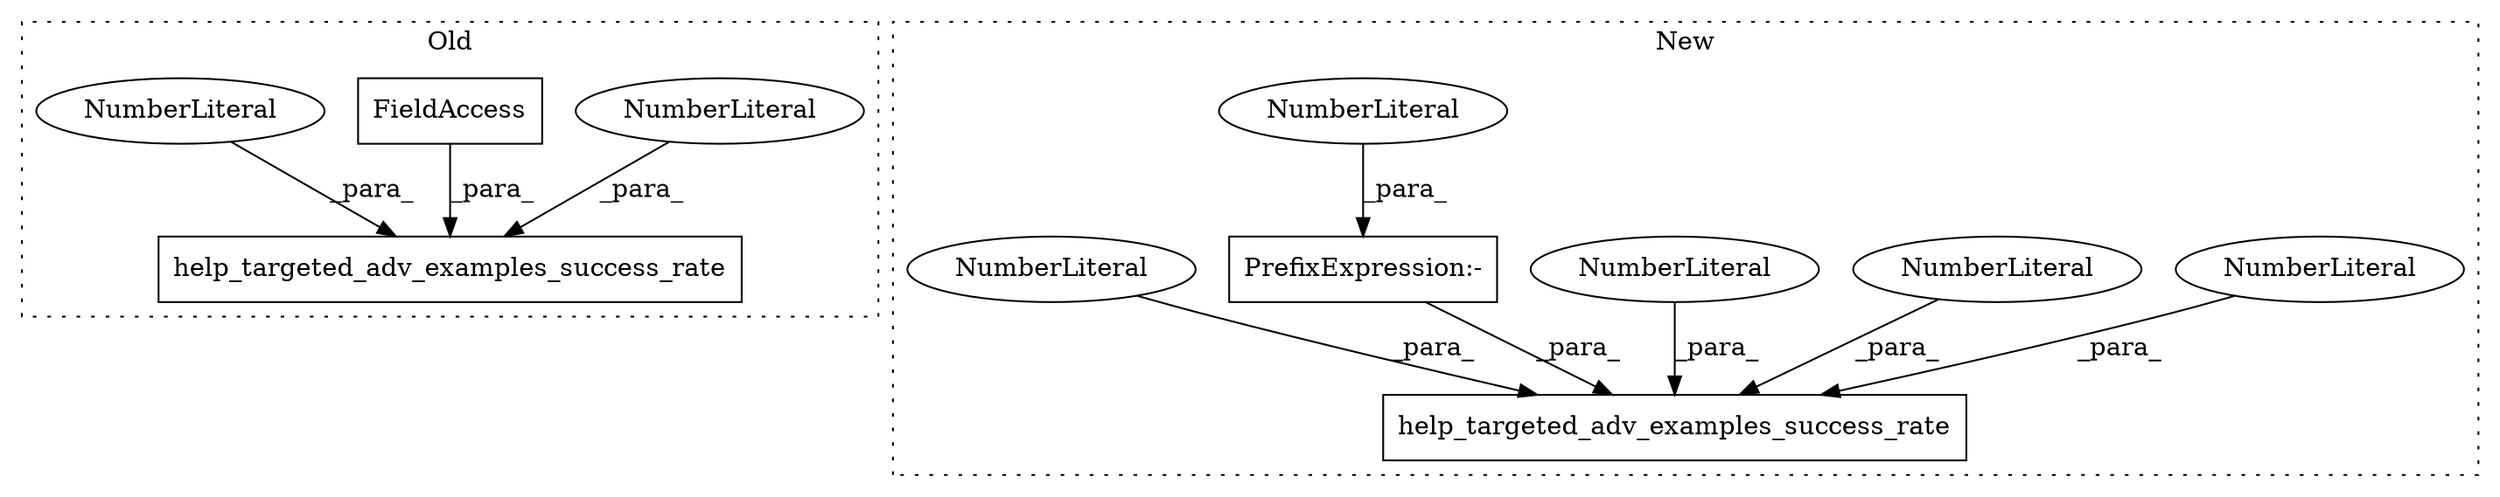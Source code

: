 digraph G {
subgraph cluster0 {
1 [label="help_targeted_adv_examples_success_rate" a="32" s="6155,6237" l="40,1" shape="box"];
3 [label="NumberLiteral" a="34" s="6224" l="1" shape="ellipse"];
7 [label="FieldAccess" a="22" s="6206" l="17" shape="box"];
10 [label="NumberLiteral" a="34" s="6226" l="3" shape="ellipse"];
label = "Old";
style="dotted";
}
subgraph cluster1 {
2 [label="help_targeted_adv_examples_success_rate" a="32" s="6125,6183" l="40,1" shape="box"];
4 [label="NumberLiteral" a="34" s="6176" l="4" shape="ellipse"];
5 [label="NumberLiteral" a="34" s="6181" l="2" shape="ellipse"];
6 [label="NumberLiteral" a="34" s="6167" l="3" shape="ellipse"];
8 [label="PrefixExpression:-" a="38" s="6171" l="1" shape="box"];
9 [label="NumberLiteral" a="34" s="6172" l="1" shape="ellipse"];
11 [label="NumberLiteral" a="34" s="6174" l="1" shape="ellipse"];
label = "New";
style="dotted";
}
3 -> 1 [label="_para_"];
4 -> 2 [label="_para_"];
5 -> 2 [label="_para_"];
6 -> 2 [label="_para_"];
7 -> 1 [label="_para_"];
8 -> 2 [label="_para_"];
9 -> 8 [label="_para_"];
10 -> 1 [label="_para_"];
11 -> 2 [label="_para_"];
}